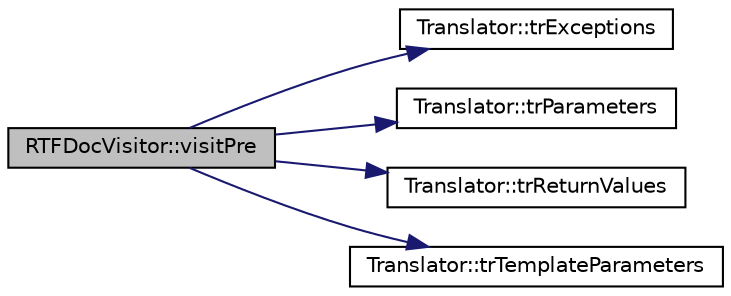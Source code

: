 digraph "RTFDocVisitor::visitPre"
{
 // LATEX_PDF_SIZE
  edge [fontname="Helvetica",fontsize="10",labelfontname="Helvetica",labelfontsize="10"];
  node [fontname="Helvetica",fontsize="10",shape=record];
  rankdir="LR";
  Node1 [label="RTFDocVisitor::visitPre",height=0.2,width=0.4,color="black", fillcolor="grey75", style="filled", fontcolor="black",tooltip=" "];
  Node1 -> Node2 [color="midnightblue",fontsize="10",style="solid",fontname="Helvetica"];
  Node2 [label="Translator::trExceptions",height=0.2,width=0.4,color="black", fillcolor="white", style="filled",URL="$classTranslator.html#a638f0cdaaad952acdd6830c76ff740fc",tooltip=" "];
  Node1 -> Node3 [color="midnightblue",fontsize="10",style="solid",fontname="Helvetica"];
  Node3 [label="Translator::trParameters",height=0.2,width=0.4,color="black", fillcolor="white", style="filled",URL="$classTranslator.html#aab8ec7804a21da51d6e6447d5dd19aea",tooltip=" "];
  Node1 -> Node4 [color="midnightblue",fontsize="10",style="solid",fontname="Helvetica"];
  Node4 [label="Translator::trReturnValues",height=0.2,width=0.4,color="black", fillcolor="white", style="filled",URL="$classTranslator.html#af3f57cf1b57db46a8958688c4945daad",tooltip=" "];
  Node1 -> Node5 [color="midnightblue",fontsize="10",style="solid",fontname="Helvetica"];
  Node5 [label="Translator::trTemplateParameters",height=0.2,width=0.4,color="black", fillcolor="white", style="filled",URL="$classTranslator.html#aad2e6bdd6f4e8d2b1eba09ff00c6db2e",tooltip=" "];
}
